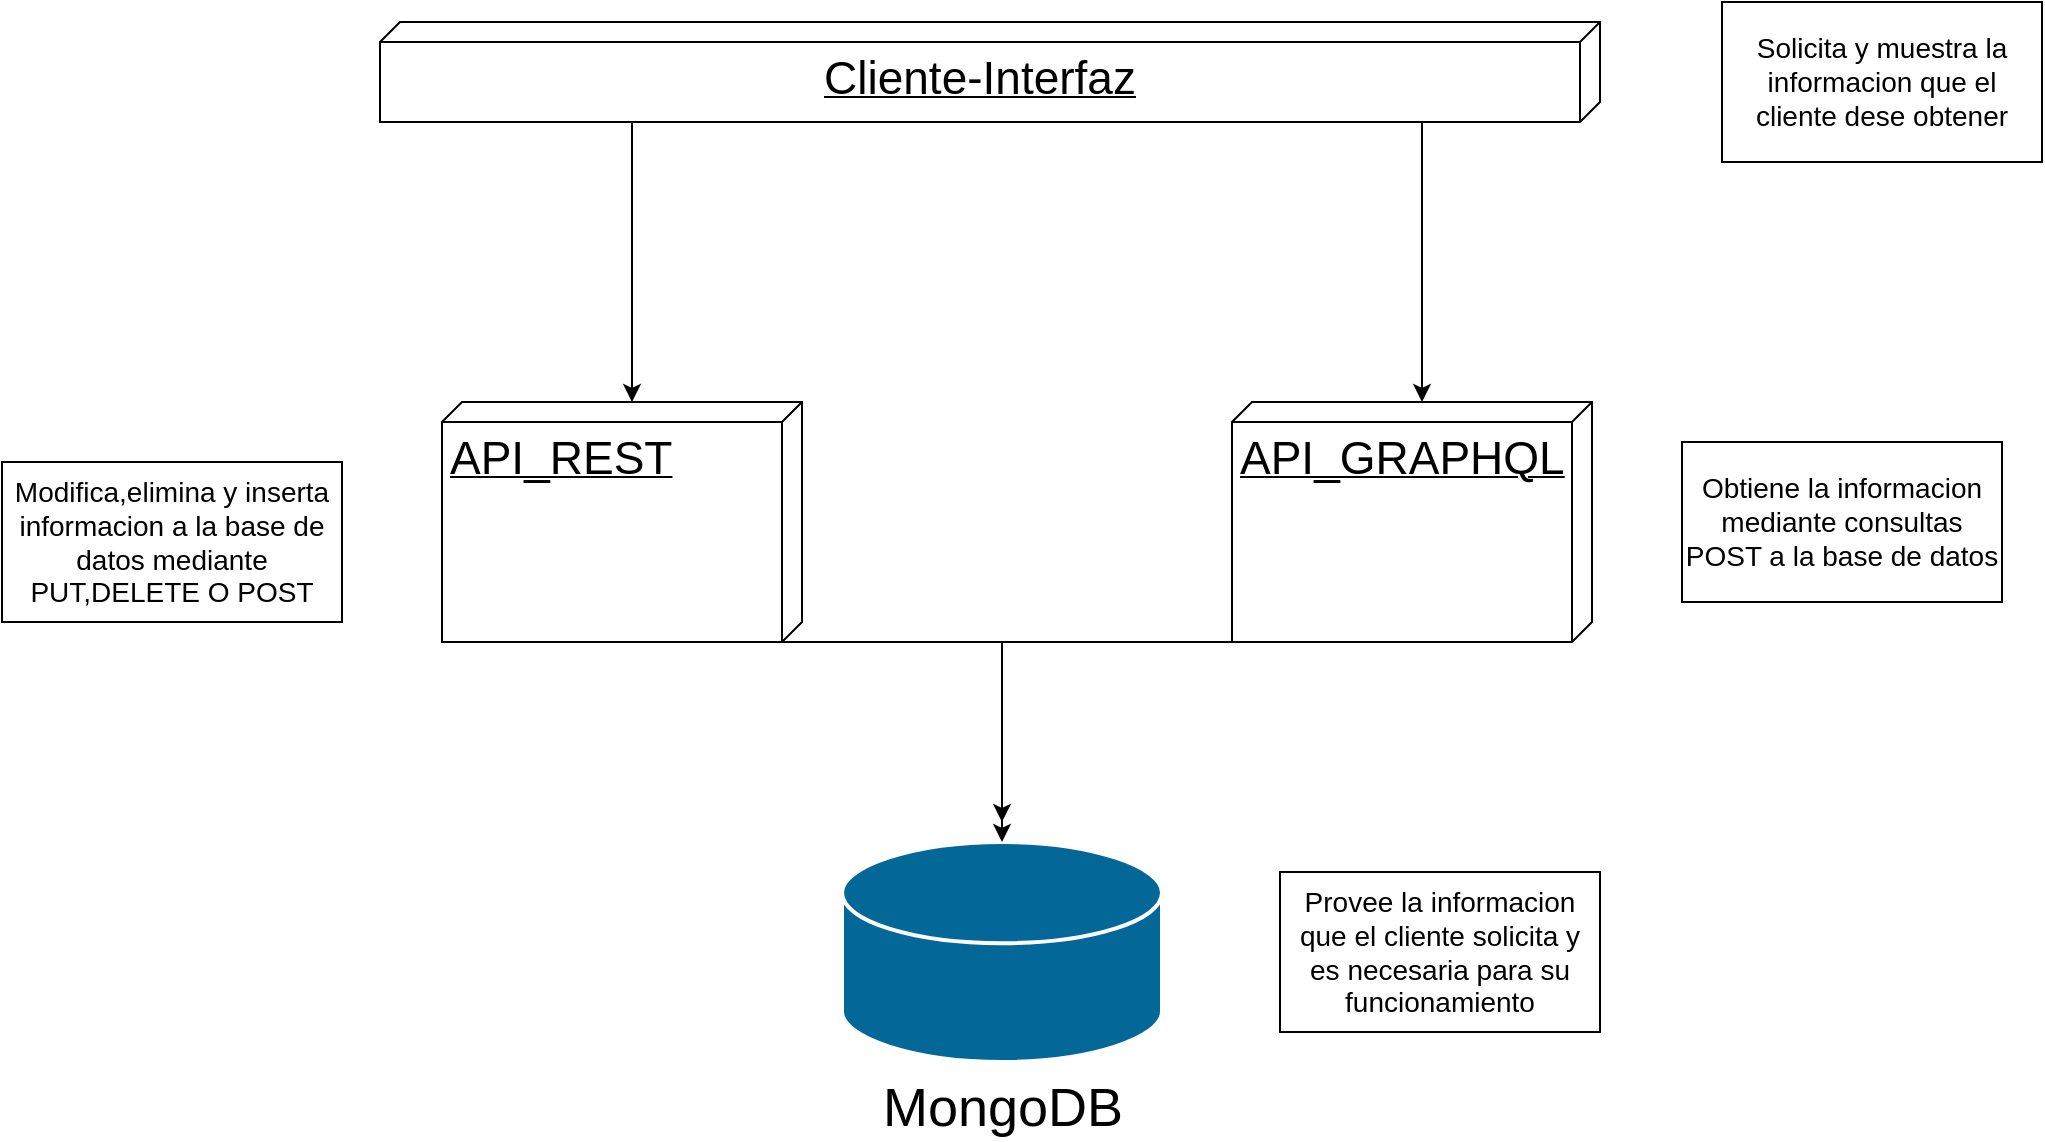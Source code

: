 <mxfile version="21.1.2" type="device">
  <diagram name="Página-1" id="ODOjQq7_-SBzFVzUgtSe">
    <mxGraphModel dx="2245" dy="828" grid="1" gridSize="10" guides="1" tooltips="1" connect="1" arrows="1" fold="1" page="1" pageScale="1" pageWidth="827" pageHeight="1169" math="0" shadow="0">
      <root>
        <mxCell id="0" />
        <mxCell id="1" parent="0" />
        <mxCell id="f-XYyLIuz6JJ-cM99IqU-88" value="&lt;font style=&quot;font-size: 27px;&quot;&gt;MongoDB&lt;/font&gt;" style="shape=mxgraph.cisco.storage.relational_database;sketch=0;html=1;pointerEvents=1;dashed=0;fillColor=#036897;strokeColor=#ffffff;strokeWidth=2;verticalLabelPosition=bottom;verticalAlign=top;align=center;outlineConnect=0;" vertex="1" parent="1">
          <mxGeometry x="340" y="490" width="160" height="110" as="geometry" />
        </mxCell>
        <mxCell id="f-XYyLIuz6JJ-cM99IqU-90" value="&lt;div style=&quot;text-align: justify;&quot;&gt;&lt;span style=&quot;font-size: 23px; background-color: initial;&quot;&gt;API_REST&lt;/span&gt;&lt;/div&gt;" style="verticalAlign=top;align=left;spacingTop=8;spacingLeft=2;spacingRight=12;shape=cube;size=10;direction=south;fontStyle=4;html=1;whiteSpace=wrap;" vertex="1" parent="1">
          <mxGeometry x="140" y="270" width="180" height="120" as="geometry" />
        </mxCell>
        <mxCell id="f-XYyLIuz6JJ-cM99IqU-91" value="&lt;div style=&quot;text-align: justify;&quot;&gt;&lt;span style=&quot;font-size: 23px; background-color: initial;&quot;&gt;API_GRAPHQL&lt;/span&gt;&lt;/div&gt;" style="verticalAlign=top;align=left;spacingTop=8;spacingLeft=2;spacingRight=12;shape=cube;size=10;direction=south;fontStyle=4;html=1;whiteSpace=wrap;" vertex="1" parent="1">
          <mxGeometry x="535" y="270" width="180" height="120" as="geometry" />
        </mxCell>
        <mxCell id="f-XYyLIuz6JJ-cM99IqU-92" value="&lt;div style=&quot;&quot;&gt;&lt;span style=&quot;font-size: 23px; background-color: initial;&quot;&gt;Cliente-Interfaz&lt;/span&gt;&lt;/div&gt;" style="verticalAlign=top;align=center;spacingTop=8;spacingLeft=2;spacingRight=12;shape=cube;size=10;direction=south;fontStyle=4;html=1;whiteSpace=wrap;" vertex="1" parent="1">
          <mxGeometry x="109" y="80" width="610" height="50" as="geometry" />
        </mxCell>
        <mxCell id="f-XYyLIuz6JJ-cM99IqU-93" value="" style="endArrow=classic;html=1;rounded=0;entryX=0;entryY=0;entryDx=0;entryDy=85;entryPerimeter=0;" edge="1" parent="1" target="f-XYyLIuz6JJ-cM99IqU-90">
          <mxGeometry width="50" height="50" relative="1" as="geometry">
            <mxPoint x="235" y="130" as="sourcePoint" />
            <mxPoint x="110" y="230" as="targetPoint" />
          </mxGeometry>
        </mxCell>
        <mxCell id="f-XYyLIuz6JJ-cM99IqU-94" value="" style="endArrow=classic;html=1;rounded=0;entryX=0;entryY=0;entryDx=0;entryDy=85;entryPerimeter=0;" edge="1" parent="1" target="f-XYyLIuz6JJ-cM99IqU-91">
          <mxGeometry width="50" height="50" relative="1" as="geometry">
            <mxPoint x="630" y="130" as="sourcePoint" />
            <mxPoint x="630" y="270" as="targetPoint" />
          </mxGeometry>
        </mxCell>
        <mxCell id="f-XYyLIuz6JJ-cM99IqU-95" value="" style="endArrow=classic;html=1;rounded=0;entryX=0.5;entryY=0;entryDx=0;entryDy=0;entryPerimeter=0;exitX=0;exitY=0;exitDx=120;exitDy=95;exitPerimeter=0;" edge="1" parent="1" source="f-XYyLIuz6JJ-cM99IqU-90" target="f-XYyLIuz6JJ-cM99IqU-88">
          <mxGeometry width="50" height="50" relative="1" as="geometry">
            <mxPoint x="230" y="400" as="sourcePoint" />
            <mxPoint x="229.5" y="550" as="targetPoint" />
            <Array as="points">
              <mxPoint x="420" y="390" />
            </Array>
          </mxGeometry>
        </mxCell>
        <mxCell id="f-XYyLIuz6JJ-cM99IqU-96" value="" style="endArrow=classic;html=1;rounded=0;exitX=0;exitY=0;exitDx=120;exitDy=95;exitPerimeter=0;" edge="1" parent="1" source="f-XYyLIuz6JJ-cM99IqU-91">
          <mxGeometry width="50" height="50" relative="1" as="geometry">
            <mxPoint x="490" y="430" as="sourcePoint" />
            <mxPoint x="420" y="480" as="targetPoint" />
            <Array as="points">
              <mxPoint x="420" y="390" />
            </Array>
          </mxGeometry>
        </mxCell>
        <mxCell id="f-XYyLIuz6JJ-cM99IqU-97" value="&lt;font style=&quot;font-size: 14px;&quot;&gt;Solicita y muestra la informacion que el cliente dese obtener&lt;/font&gt;" style="rounded=0;whiteSpace=wrap;html=1;" vertex="1" parent="1">
          <mxGeometry x="780" y="70" width="160" height="80" as="geometry" />
        </mxCell>
        <mxCell id="f-XYyLIuz6JJ-cM99IqU-98" value="&lt;font style=&quot;font-size: 14px;&quot;&gt;Obtiene la informacion mediante consultas POST a la base de datos&lt;/font&gt;" style="rounded=0;whiteSpace=wrap;html=1;" vertex="1" parent="1">
          <mxGeometry x="760" y="290" width="160" height="80" as="geometry" />
        </mxCell>
        <mxCell id="f-XYyLIuz6JJ-cM99IqU-99" value="&lt;font style=&quot;font-size: 14px;&quot;&gt;Modifica,elimina y inserta informacion a la base de datos mediante PUT,DELETE O POST&lt;/font&gt;" style="rounded=0;whiteSpace=wrap;html=1;" vertex="1" parent="1">
          <mxGeometry x="-80" y="300" width="170" height="80" as="geometry" />
        </mxCell>
        <mxCell id="f-XYyLIuz6JJ-cM99IqU-100" value="&lt;font style=&quot;font-size: 14px;&quot;&gt;Provee la informacion que el cliente solicita y es necesaria para su funcionamiento&lt;/font&gt;" style="rounded=0;whiteSpace=wrap;html=1;" vertex="1" parent="1">
          <mxGeometry x="559" y="505" width="160" height="80" as="geometry" />
        </mxCell>
      </root>
    </mxGraphModel>
  </diagram>
</mxfile>
